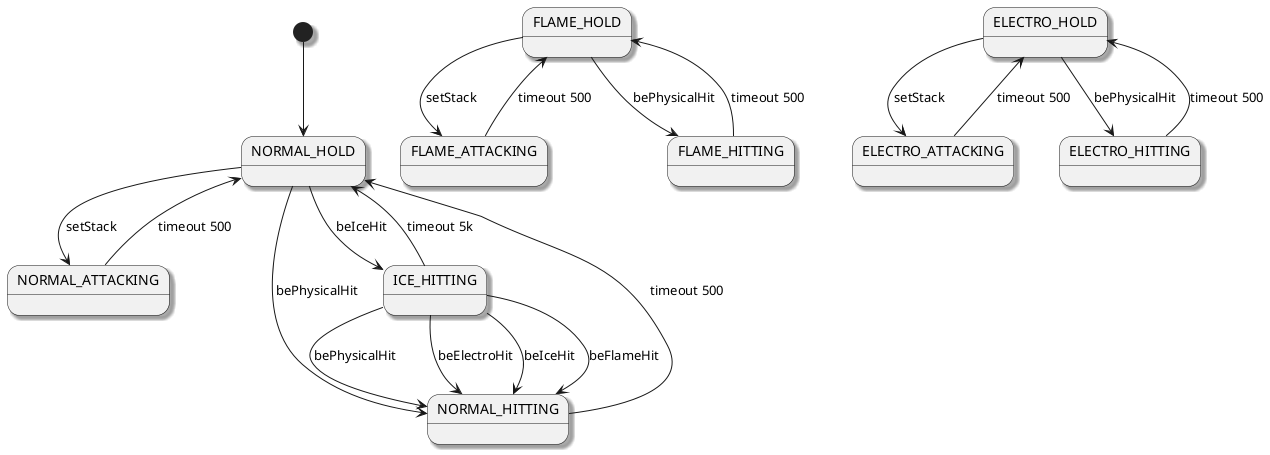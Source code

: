 @startuml

skinparam shadowing true

[*] --> NORMAL_HOLD

NORMAL_HOLD --> NORMAL_ATTACKING : setStack
NORMAL_ATTACKING --> NORMAL_HOLD : timeout 500
NORMAL_HOLD --> NORMAL_HITTING : bePhysicalHit
NORMAL_HITTING --> NORMAL_HOLD : timeout 500

NORMAL_HOLD --> ICE_HITTING : beIceHit
ICE_HITTING --> NORMAL_HOLD : timeout 5k
ICE_HITTING --> NORMAL_HITTING : bePhysicalHit
ICE_HITTING --> NORMAL_HITTING : beElectroHit
ICE_HITTING --> NORMAL_HITTING : beIceHit
ICE_HITTING --> NORMAL_HITTING : beFlameHit



FLAME_HOLD --> FLAME_ATTACKING : setStack
FLAME_ATTACKING --> FLAME_HOLD : timeout 500
FLAME_HOLD --> FLAME_HITTING : bePhysicalHit
FLAME_HITTING --> FLAME_HOLD : timeout 500

ELECTRO_HOLD --> ELECTRO_ATTACKING : setStack
ELECTRO_ATTACKING --> ELECTRO_HOLD : timeout 500
ELECTRO_HOLD --> ELECTRO_HITTING : bePhysicalHit
ELECTRO_HITTING --> ELECTRO_HOLD : timeout 500

@enduml

